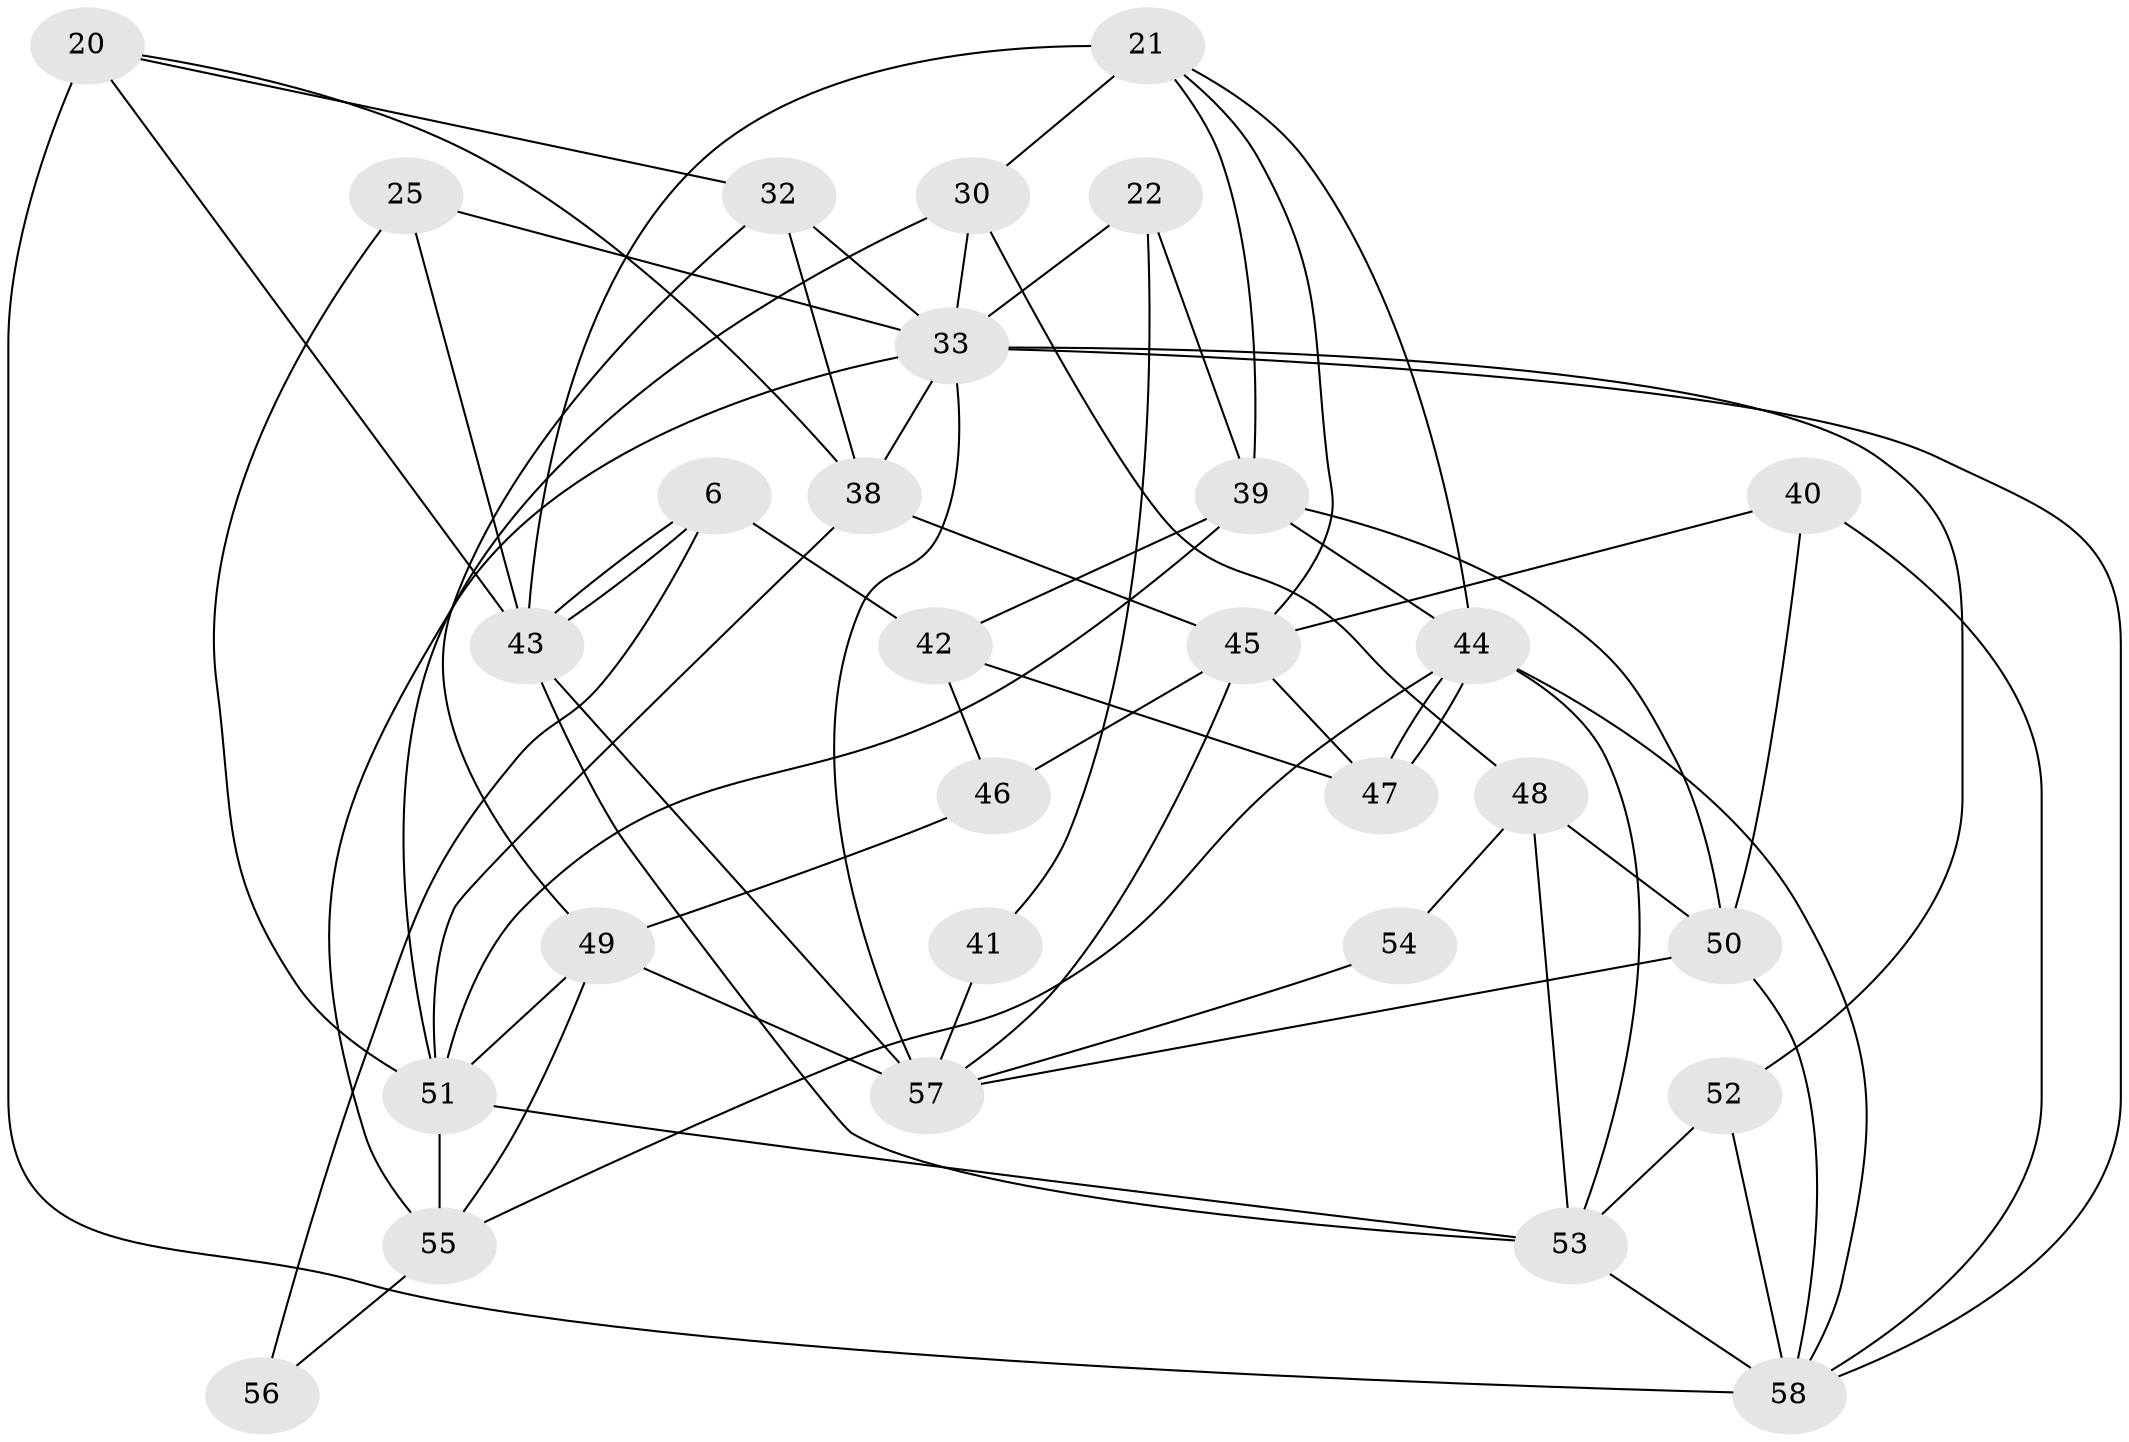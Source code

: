 // original degree distribution, {3: 0.29310344827586204, 2: 0.1206896551724138, 4: 0.27586206896551724, 5: 0.15517241379310345, 6: 0.10344827586206896, 7: 0.034482758620689655, 8: 0.017241379310344827}
// Generated by graph-tools (version 1.1) at 2025/50/03/09/25 04:50:59]
// undirected, 29 vertices, 68 edges
graph export_dot {
graph [start="1"]
  node [color=gray90,style=filled];
  6;
  20;
  21 [super="+1+8"];
  22;
  25;
  30 [super="+18"];
  32 [super="+4"];
  33 [super="+28+13"];
  38 [super="+19"];
  39 [super="+36"];
  40;
  41;
  42 [super="+9"];
  43 [super="+15+23"];
  44;
  45 [super="+34+24"];
  46;
  47;
  48;
  49 [super="+31"];
  50 [super="+11"];
  51 [super="+2+14+37"];
  52;
  53 [super="+10"];
  54;
  55 [super="+16"];
  56;
  57 [super="+29+35"];
  58 [super="+27"];
  6 -- 43;
  6 -- 43;
  6 -- 42 [weight=2];
  6 -- 56;
  20 -- 32;
  20 -- 58 [weight=2];
  20 -- 43 [weight=2];
  20 -- 38;
  21 -- 43 [weight=2];
  21 -- 39;
  21 -- 44;
  21 -- 45;
  21 -- 30;
  22 -- 41;
  22 -- 33;
  22 -- 39;
  25 -- 33;
  25 -- 51;
  25 -- 43;
  30 -- 48;
  30 -- 33;
  30 -- 51;
  32 -- 49 [weight=2];
  32 -- 38 [weight=2];
  32 -- 33;
  33 -- 52;
  33 -- 38;
  33 -- 57;
  33 -- 58;
  33 -- 55;
  38 -- 45 [weight=2];
  38 -- 51 [weight=2];
  39 -- 51 [weight=2];
  39 -- 50;
  39 -- 42;
  39 -- 44;
  40 -- 50;
  40 -- 58;
  40 -- 45;
  41 -- 57 [weight=2];
  42 -- 46;
  42 -- 47;
  43 -- 53 [weight=2];
  43 -- 57 [weight=3];
  44 -- 47;
  44 -- 47;
  44 -- 53 [weight=2];
  44 -- 55;
  44 -- 58;
  45 -- 46;
  45 -- 47;
  45 -- 57 [weight=2];
  46 -- 49;
  48 -- 50;
  48 -- 54;
  48 -- 53;
  49 -- 57 [weight=2];
  49 -- 51 [weight=3];
  49 -- 55;
  50 -- 57;
  50 -- 58;
  51 -- 53;
  51 -- 55;
  52 -- 53;
  52 -- 58;
  53 -- 58;
  54 -- 57;
  55 -- 56;
}

